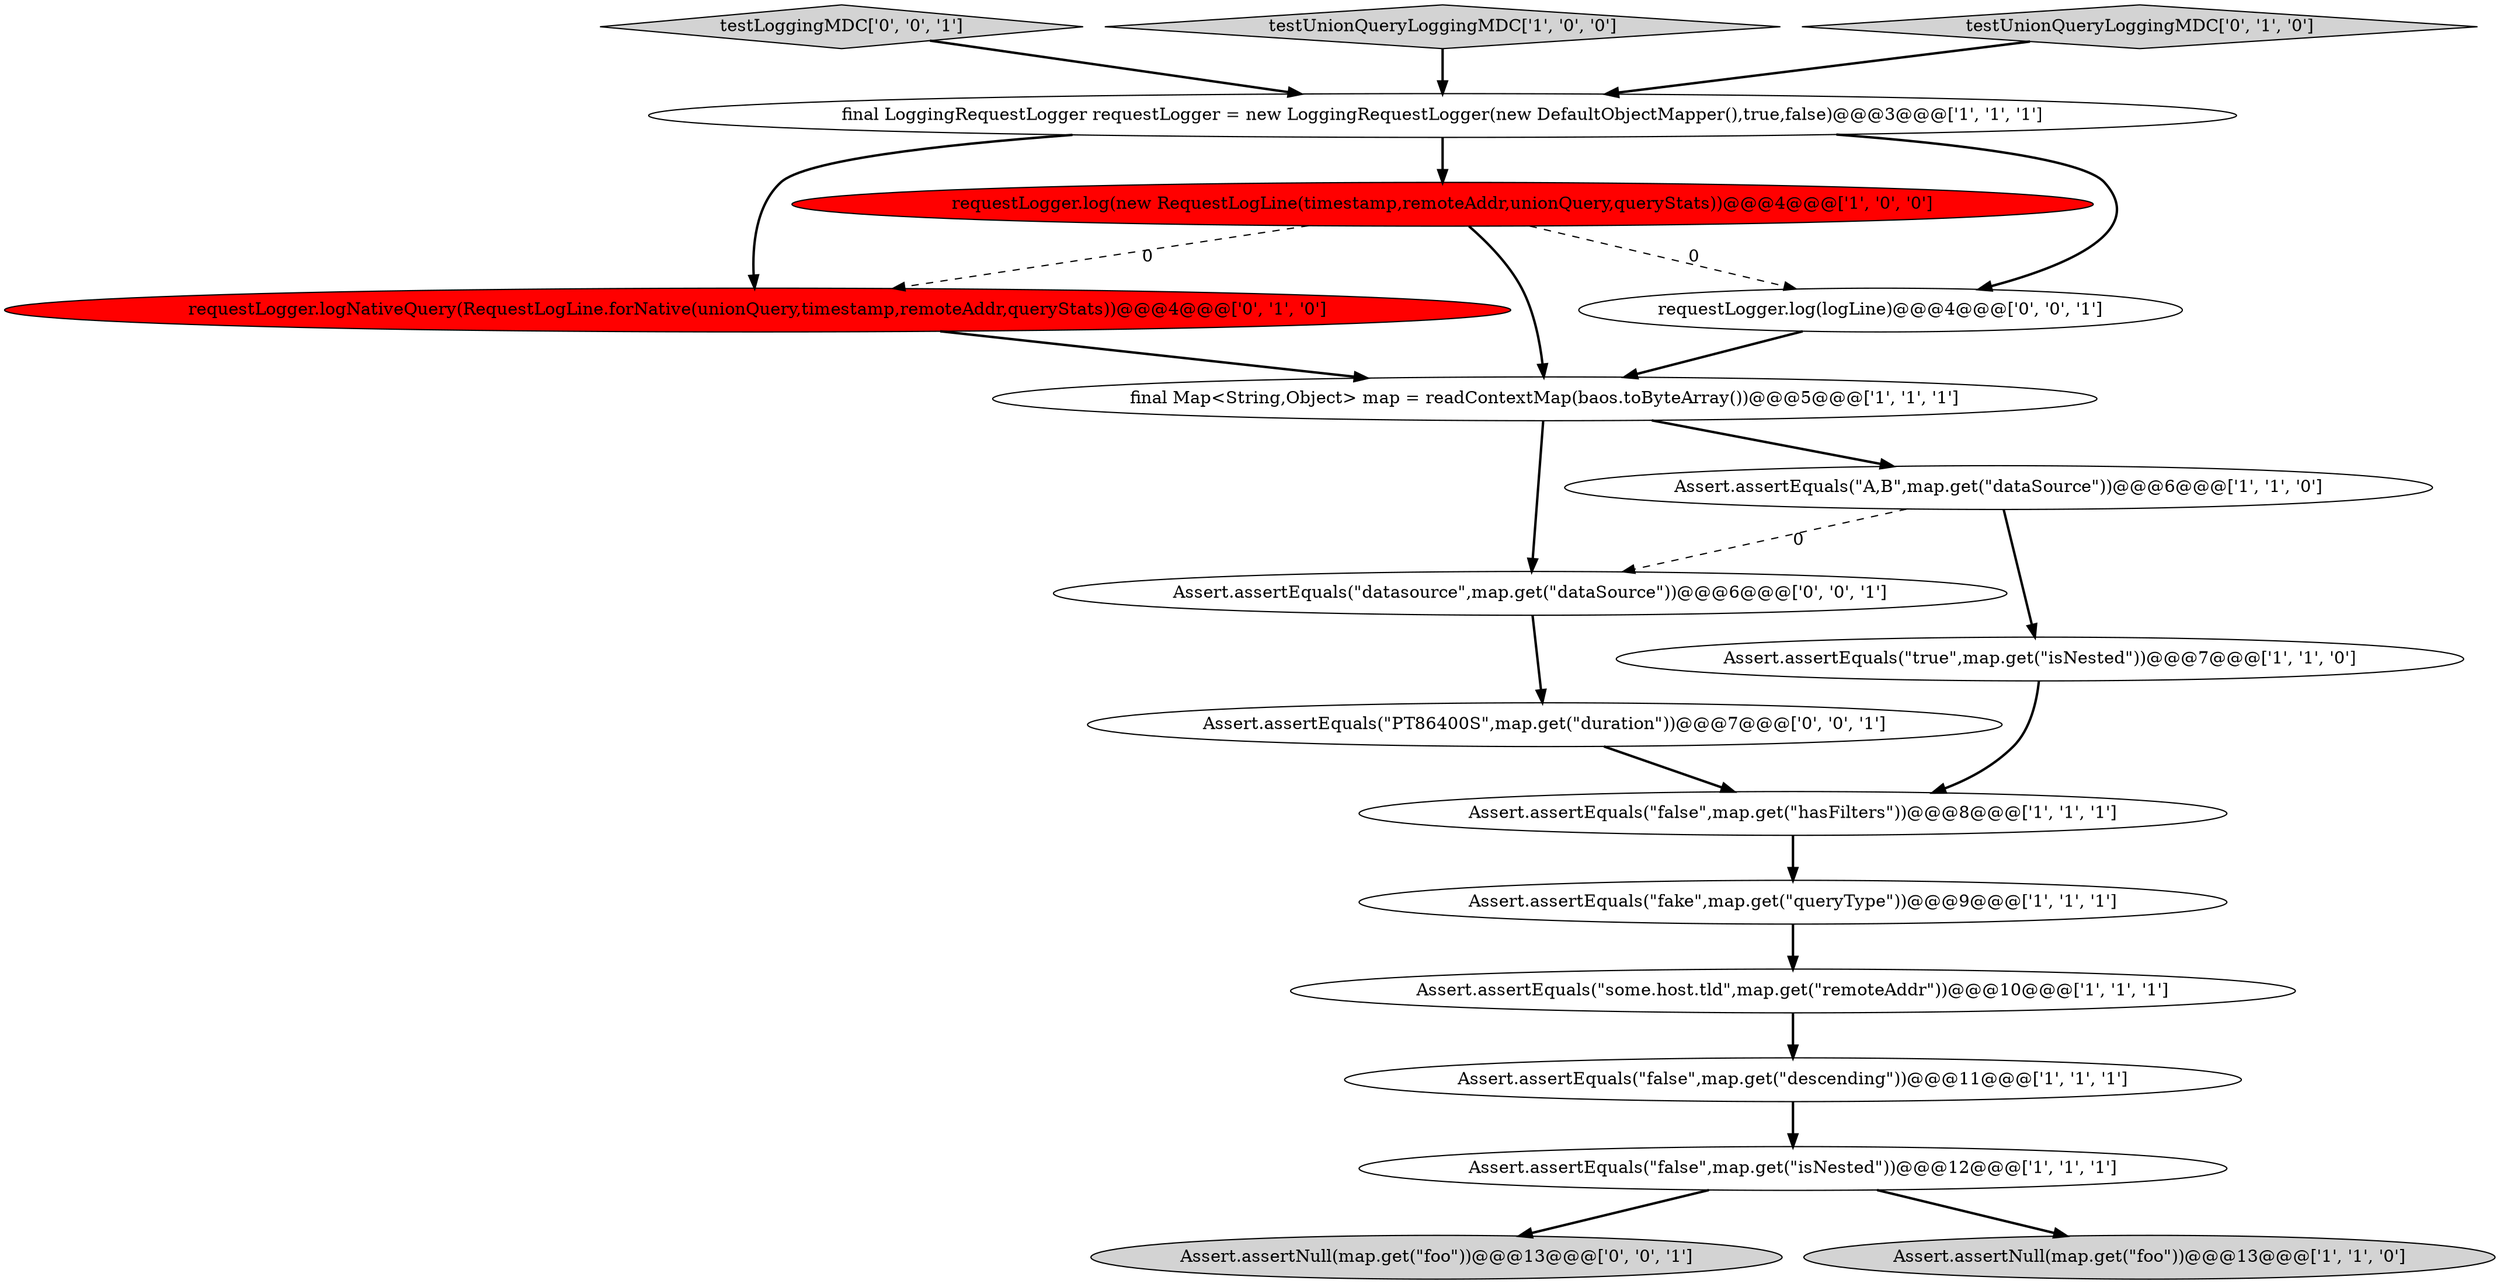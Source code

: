 digraph {
16 [style = filled, label = "Assert.assertNull(map.get(\"foo\"))@@@13@@@['0', '0', '1']", fillcolor = lightgray, shape = ellipse image = "AAA0AAABBB3BBB"];
3 [style = filled, label = "Assert.assertEquals(\"false\",map.get(\"hasFilters\"))@@@8@@@['1', '1', '1']", fillcolor = white, shape = ellipse image = "AAA0AAABBB1BBB"];
7 [style = filled, label = "Assert.assertEquals(\"false\",map.get(\"descending\"))@@@11@@@['1', '1', '1']", fillcolor = white, shape = ellipse image = "AAA0AAABBB1BBB"];
8 [style = filled, label = "requestLogger.log(new RequestLogLine(timestamp,remoteAddr,unionQuery,queryStats))@@@4@@@['1', '0', '0']", fillcolor = red, shape = ellipse image = "AAA1AAABBB1BBB"];
11 [style = filled, label = "final Map<String,Object> map = readContextMap(baos.toByteArray())@@@5@@@['1', '1', '1']", fillcolor = white, shape = ellipse image = "AAA0AAABBB1BBB"];
1 [style = filled, label = "Assert.assertNull(map.get(\"foo\"))@@@13@@@['1', '1', '0']", fillcolor = lightgray, shape = ellipse image = "AAA0AAABBB1BBB"];
9 [style = filled, label = "Assert.assertEquals(\"false\",map.get(\"isNested\"))@@@12@@@['1', '1', '1']", fillcolor = white, shape = ellipse image = "AAA0AAABBB1BBB"];
0 [style = filled, label = "Assert.assertEquals(\"some.host.tld\",map.get(\"remoteAddr\"))@@@10@@@['1', '1', '1']", fillcolor = white, shape = ellipse image = "AAA0AAABBB1BBB"];
15 [style = filled, label = "Assert.assertEquals(\"PT86400S\",map.get(\"duration\"))@@@7@@@['0', '0', '1']", fillcolor = white, shape = ellipse image = "AAA0AAABBB3BBB"];
18 [style = filled, label = "requestLogger.log(logLine)@@@4@@@['0', '0', '1']", fillcolor = white, shape = ellipse image = "AAA0AAABBB3BBB"];
6 [style = filled, label = "Assert.assertEquals(\"A,B\",map.get(\"dataSource\"))@@@6@@@['1', '1', '0']", fillcolor = white, shape = ellipse image = "AAA0AAABBB1BBB"];
14 [style = filled, label = "testLoggingMDC['0', '0', '1']", fillcolor = lightgray, shape = diamond image = "AAA0AAABBB3BBB"];
5 [style = filled, label = "final LoggingRequestLogger requestLogger = new LoggingRequestLogger(new DefaultObjectMapper(),true,false)@@@3@@@['1', '1', '1']", fillcolor = white, shape = ellipse image = "AAA0AAABBB1BBB"];
17 [style = filled, label = "Assert.assertEquals(\"datasource\",map.get(\"dataSource\"))@@@6@@@['0', '0', '1']", fillcolor = white, shape = ellipse image = "AAA0AAABBB3BBB"];
12 [style = filled, label = "requestLogger.logNativeQuery(RequestLogLine.forNative(unionQuery,timestamp,remoteAddr,queryStats))@@@4@@@['0', '1', '0']", fillcolor = red, shape = ellipse image = "AAA1AAABBB2BBB"];
2 [style = filled, label = "testUnionQueryLoggingMDC['1', '0', '0']", fillcolor = lightgray, shape = diamond image = "AAA0AAABBB1BBB"];
4 [style = filled, label = "Assert.assertEquals(\"fake\",map.get(\"queryType\"))@@@9@@@['1', '1', '1']", fillcolor = white, shape = ellipse image = "AAA0AAABBB1BBB"];
10 [style = filled, label = "Assert.assertEquals(\"true\",map.get(\"isNested\"))@@@7@@@['1', '1', '0']", fillcolor = white, shape = ellipse image = "AAA0AAABBB1BBB"];
13 [style = filled, label = "testUnionQueryLoggingMDC['0', '1', '0']", fillcolor = lightgray, shape = diamond image = "AAA0AAABBB2BBB"];
5->8 [style = bold, label=""];
11->6 [style = bold, label=""];
18->11 [style = bold, label=""];
12->11 [style = bold, label=""];
10->3 [style = bold, label=""];
8->12 [style = dashed, label="0"];
6->17 [style = dashed, label="0"];
5->18 [style = bold, label=""];
15->3 [style = bold, label=""];
3->4 [style = bold, label=""];
9->16 [style = bold, label=""];
4->0 [style = bold, label=""];
0->7 [style = bold, label=""];
7->9 [style = bold, label=""];
5->12 [style = bold, label=""];
6->10 [style = bold, label=""];
17->15 [style = bold, label=""];
13->5 [style = bold, label=""];
11->17 [style = bold, label=""];
8->18 [style = dashed, label="0"];
9->1 [style = bold, label=""];
8->11 [style = bold, label=""];
2->5 [style = bold, label=""];
14->5 [style = bold, label=""];
}
